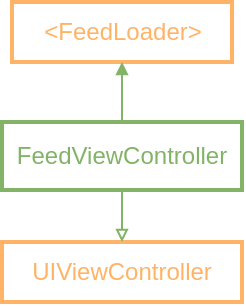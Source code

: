<mxfile version="14.9.5" type="github">
  <diagram id="C5RBs43oDa-KdzZeNtuy" name="Page-1">
    <mxGraphModel dx="1006" dy="602" grid="1" gridSize="10" guides="1" tooltips="1" connect="1" arrows="1" fold="1" page="1" pageScale="1" pageWidth="827" pageHeight="1169" math="0" shadow="0">
      <root>
        <mxCell id="WIyWlLk6GJQsqaUBKTNV-0" />
        <mxCell id="WIyWlLk6GJQsqaUBKTNV-1" parent="WIyWlLk6GJQsqaUBKTNV-0" />
        <mxCell id="6uqJ5VnDMY3r38TNFolU-4" value="FeedViewController" style="rounded=0;whiteSpace=wrap;html=1;strokeColor=#82B366;fontColor=#82B366;strokeWidth=2;" vertex="1" parent="WIyWlLk6GJQsqaUBKTNV-1">
          <mxGeometry x="252" y="170" width="120" height="34" as="geometry" />
        </mxCell>
        <mxCell id="6uqJ5VnDMY3r38TNFolU-5" value="UIViewController" style="rounded=0;whiteSpace=wrap;html=1;labelBackgroundColor=#ffffff;fontColor=#FFB366;strokeColor=#FFB366;strokeWidth=2;" vertex="1" parent="WIyWlLk6GJQsqaUBKTNV-1">
          <mxGeometry x="252" y="230" width="120" height="30" as="geometry" />
        </mxCell>
        <mxCell id="6uqJ5VnDMY3r38TNFolU-6" value="" style="endArrow=block;endSize=4;endFill=0;html=1;fontColor=#FFCC99;exitX=0.5;exitY=1;exitDx=0;exitDy=0;entryX=0.5;entryY=0;entryDx=0;entryDy=0;jumpSize=4;fillColor=#d5e8d4;strokeColor=#82b366;startSize=4;" edge="1" parent="WIyWlLk6GJQsqaUBKTNV-1" source="6uqJ5VnDMY3r38TNFolU-4" target="6uqJ5VnDMY3r38TNFolU-5">
          <mxGeometry width="160" relative="1" as="geometry">
            <mxPoint x="360" y="320" as="sourcePoint" />
            <mxPoint x="520" y="320" as="targetPoint" />
          </mxGeometry>
        </mxCell>
        <mxCell id="6uqJ5VnDMY3r38TNFolU-7" value="&amp;lt;FeedLoader&amp;gt;" style="html=1;labelBackgroundColor=#ffffff;fontColor=#FFB366;strokeColor=#FFB366;gradientColor=none;strokeWidth=2;" vertex="1" parent="WIyWlLk6GJQsqaUBKTNV-1">
          <mxGeometry x="257" y="110" width="110" height="30" as="geometry" />
        </mxCell>
        <mxCell id="6uqJ5VnDMY3r38TNFolU-11" value="" style="endArrow=block;endFill=1;html=1;edgeStyle=orthogonalEdgeStyle;align=left;verticalAlign=top;fontColor=#FFB366;endSize=4;strokeColor=#82B366;entryX=0.5;entryY=1;entryDx=0;entryDy=0;exitX=0.5;exitY=0;exitDx=0;exitDy=0;startSize=4;" edge="1" parent="WIyWlLk6GJQsqaUBKTNV-1" source="6uqJ5VnDMY3r38TNFolU-4" target="6uqJ5VnDMY3r38TNFolU-7">
          <mxGeometry x="-1" relative="1" as="geometry">
            <mxPoint x="312" y="170" as="sourcePoint" />
            <mxPoint x="520" y="380" as="targetPoint" />
          </mxGeometry>
        </mxCell>
        <mxCell id="6uqJ5VnDMY3r38TNFolU-13" style="edgeStyle=orthogonalEdgeStyle;rounded=0;jumpSize=4;orthogonalLoop=1;jettySize=auto;html=1;exitX=0.5;exitY=1;exitDx=0;exitDy=0;fontColor=#FFB366;endSize=8;strokeColor=#82B366;" edge="1" parent="WIyWlLk6GJQsqaUBKTNV-1" source="6uqJ5VnDMY3r38TNFolU-4" target="6uqJ5VnDMY3r38TNFolU-4">
          <mxGeometry relative="1" as="geometry" />
        </mxCell>
      </root>
    </mxGraphModel>
  </diagram>
</mxfile>
